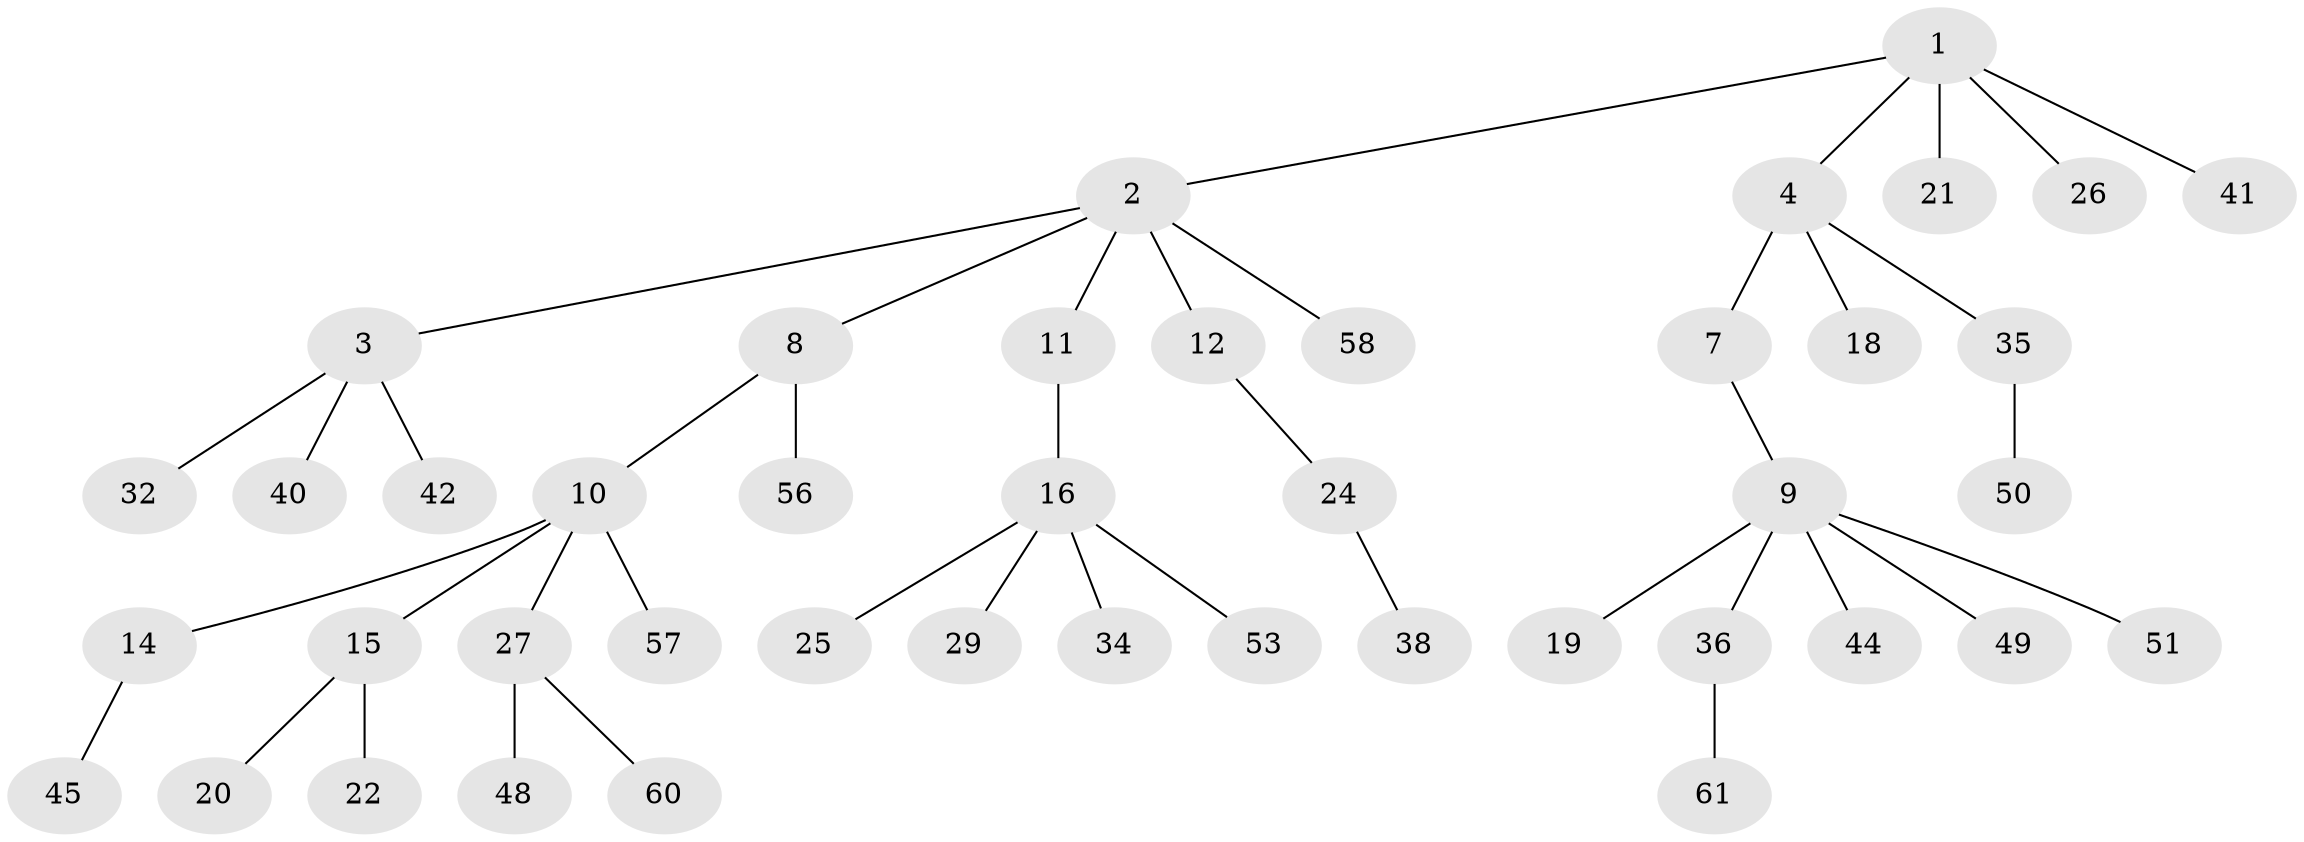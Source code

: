 // original degree distribution, {5: 0.078125, 3: 0.171875, 2: 0.265625, 1: 0.46875, 4: 0.015625}
// Generated by graph-tools (version 1.1) at 2025/42/03/06/25 10:42:03]
// undirected, 43 vertices, 42 edges
graph export_dot {
graph [start="1"]
  node [color=gray90,style=filled];
  1 [super="+28"];
  2 [super="+6"];
  3 [super="+30"];
  4 [super="+5"];
  7;
  8 [super="+37"];
  9 [super="+13"];
  10 [super="+54"];
  11 [super="+23"];
  12 [super="+39"];
  14 [super="+63"];
  15 [super="+17"];
  16 [super="+52"];
  18;
  19;
  20;
  21;
  22 [super="+33"];
  24 [super="+43"];
  25 [super="+31"];
  26 [super="+62"];
  27 [super="+47"];
  29 [super="+55"];
  32;
  34;
  35;
  36 [super="+46"];
  38;
  40;
  41 [super="+59"];
  42;
  44;
  45;
  48;
  49;
  50 [super="+64"];
  51;
  53;
  56;
  57;
  58;
  60;
  61;
  1 -- 2;
  1 -- 4;
  1 -- 21;
  1 -- 26;
  1 -- 41;
  2 -- 3;
  2 -- 8;
  2 -- 58;
  2 -- 11;
  2 -- 12;
  3 -- 32;
  3 -- 40;
  3 -- 42;
  4 -- 7;
  4 -- 18;
  4 -- 35;
  7 -- 9;
  8 -- 10;
  8 -- 56;
  9 -- 19;
  9 -- 36;
  9 -- 51;
  9 -- 44;
  9 -- 49;
  10 -- 14;
  10 -- 15;
  10 -- 27;
  10 -- 57;
  11 -- 16;
  12 -- 24;
  14 -- 45;
  15 -- 20;
  15 -- 22;
  16 -- 25;
  16 -- 29;
  16 -- 34;
  16 -- 53;
  24 -- 38;
  27 -- 48;
  27 -- 60;
  35 -- 50;
  36 -- 61;
}
